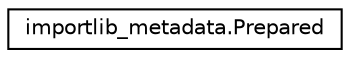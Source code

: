 digraph "Graphical Class Hierarchy"
{
 // LATEX_PDF_SIZE
  edge [fontname="Helvetica",fontsize="10",labelfontname="Helvetica",labelfontsize="10"];
  node [fontname="Helvetica",fontsize="10",shape=record];
  rankdir="LR";
  Node0 [label="importlib_metadata.Prepared",height=0.2,width=0.4,color="black", fillcolor="white", style="filled",URL="$classimportlib__metadata_1_1Prepared.html",tooltip=" "];
}
